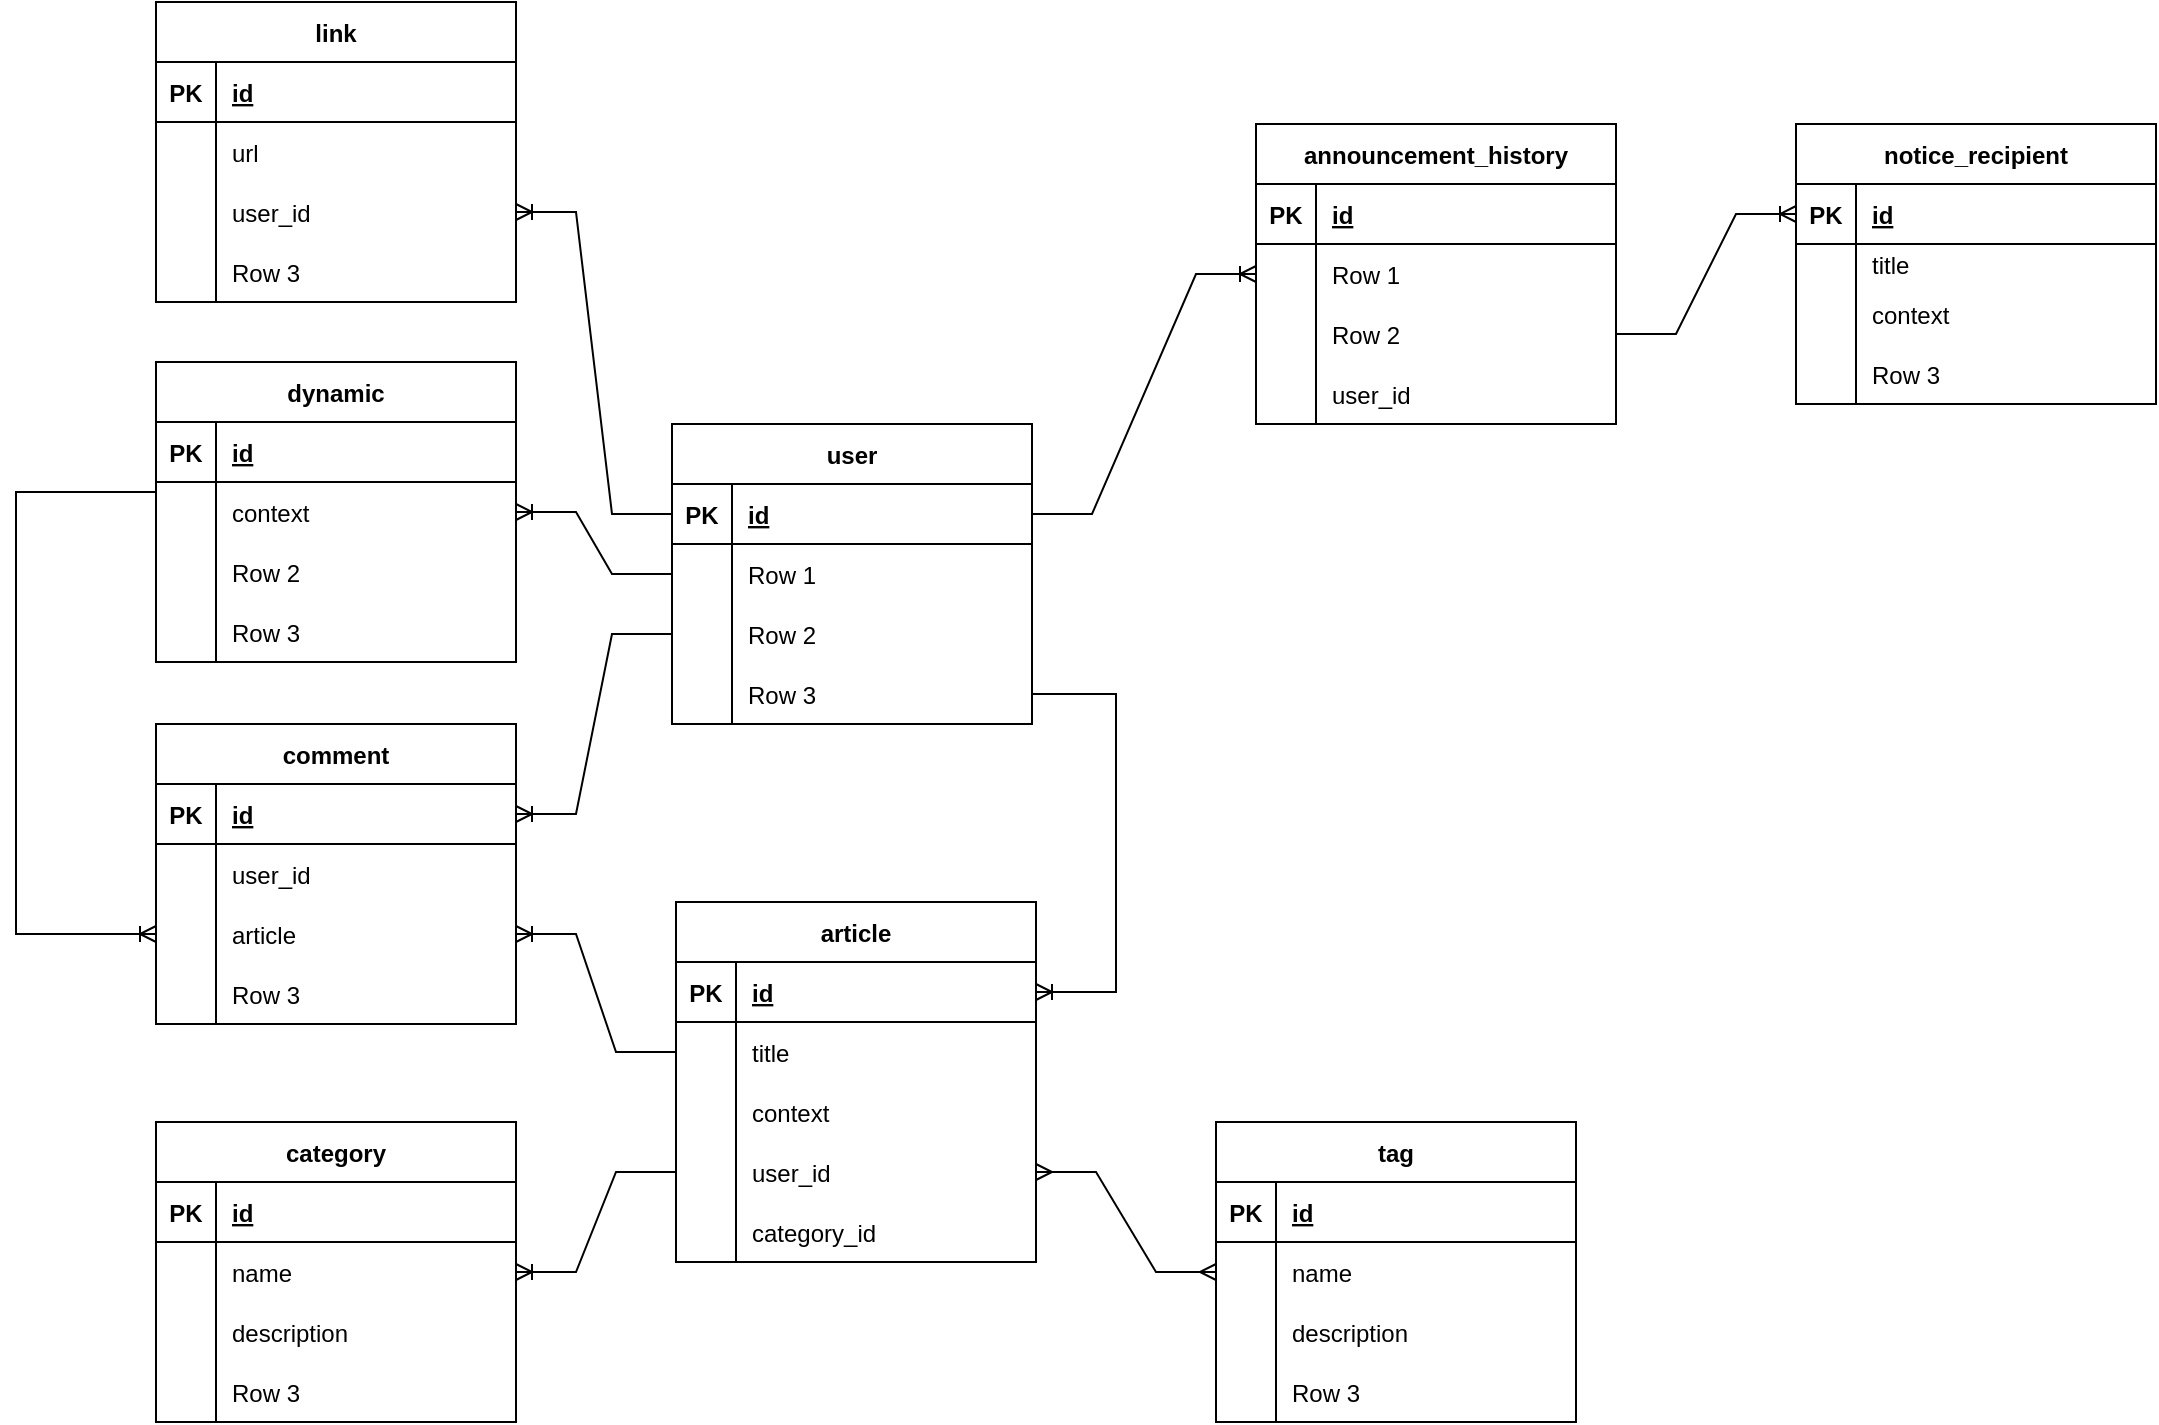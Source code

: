 <mxfile version="20.8.18" type="github">
  <diagram id="R2lEEEUBdFMjLlhIrx00" name="Page-1">
    <mxGraphModel dx="3007" dy="1789" grid="1" gridSize="10" guides="1" tooltips="1" connect="1" arrows="1" fold="1" page="0" pageScale="1" pageWidth="850" pageHeight="1100" math="0" shadow="0" extFonts="Permanent Marker^https://fonts.googleapis.com/css?family=Permanent+Marker">
      <root>
        <mxCell id="0" />
        <mxCell id="1" parent="0" />
        <mxCell id="LAF4SLZRQw8qwOeE4wsw-1" value="article" style="shape=table;startSize=30;container=1;collapsible=1;childLayout=tableLayout;fixedRows=1;rowLines=0;fontStyle=1;align=center;resizeLast=1;" vertex="1" parent="1">
          <mxGeometry x="190" y="250" width="180" height="180" as="geometry" />
        </mxCell>
        <mxCell id="LAF4SLZRQw8qwOeE4wsw-2" value="" style="shape=tableRow;horizontal=0;startSize=0;swimlaneHead=0;swimlaneBody=0;fillColor=none;collapsible=0;dropTarget=0;points=[[0,0.5],[1,0.5]];portConstraint=eastwest;top=0;left=0;right=0;bottom=1;" vertex="1" parent="LAF4SLZRQw8qwOeE4wsw-1">
          <mxGeometry y="30" width="180" height="30" as="geometry" />
        </mxCell>
        <mxCell id="LAF4SLZRQw8qwOeE4wsw-3" value="PK" style="shape=partialRectangle;connectable=0;fillColor=none;top=0;left=0;bottom=0;right=0;fontStyle=1;overflow=hidden;" vertex="1" parent="LAF4SLZRQw8qwOeE4wsw-2">
          <mxGeometry width="30" height="30" as="geometry">
            <mxRectangle width="30" height="30" as="alternateBounds" />
          </mxGeometry>
        </mxCell>
        <mxCell id="LAF4SLZRQw8qwOeE4wsw-4" value="id" style="shape=partialRectangle;connectable=0;fillColor=none;top=0;left=0;bottom=0;right=0;align=left;spacingLeft=6;fontStyle=5;overflow=hidden;" vertex="1" parent="LAF4SLZRQw8qwOeE4wsw-2">
          <mxGeometry x="30" width="150" height="30" as="geometry">
            <mxRectangle width="150" height="30" as="alternateBounds" />
          </mxGeometry>
        </mxCell>
        <mxCell id="LAF4SLZRQw8qwOeE4wsw-5" value="" style="shape=tableRow;horizontal=0;startSize=0;swimlaneHead=0;swimlaneBody=0;fillColor=none;collapsible=0;dropTarget=0;points=[[0,0.5],[1,0.5]];portConstraint=eastwest;top=0;left=0;right=0;bottom=0;" vertex="1" parent="LAF4SLZRQw8qwOeE4wsw-1">
          <mxGeometry y="60" width="180" height="30" as="geometry" />
        </mxCell>
        <mxCell id="LAF4SLZRQw8qwOeE4wsw-6" value="" style="shape=partialRectangle;connectable=0;fillColor=none;top=0;left=0;bottom=0;right=0;editable=1;overflow=hidden;" vertex="1" parent="LAF4SLZRQw8qwOeE4wsw-5">
          <mxGeometry width="30" height="30" as="geometry">
            <mxRectangle width="30" height="30" as="alternateBounds" />
          </mxGeometry>
        </mxCell>
        <mxCell id="LAF4SLZRQw8qwOeE4wsw-7" value="title" style="shape=partialRectangle;connectable=0;fillColor=none;top=0;left=0;bottom=0;right=0;align=left;spacingLeft=6;overflow=hidden;" vertex="1" parent="LAF4SLZRQw8qwOeE4wsw-5">
          <mxGeometry x="30" width="150" height="30" as="geometry">
            <mxRectangle width="150" height="30" as="alternateBounds" />
          </mxGeometry>
        </mxCell>
        <mxCell id="LAF4SLZRQw8qwOeE4wsw-8" value="" style="shape=tableRow;horizontal=0;startSize=0;swimlaneHead=0;swimlaneBody=0;fillColor=none;collapsible=0;dropTarget=0;points=[[0,0.5],[1,0.5]];portConstraint=eastwest;top=0;left=0;right=0;bottom=0;" vertex="1" parent="LAF4SLZRQw8qwOeE4wsw-1">
          <mxGeometry y="90" width="180" height="30" as="geometry" />
        </mxCell>
        <mxCell id="LAF4SLZRQw8qwOeE4wsw-9" value="" style="shape=partialRectangle;connectable=0;fillColor=none;top=0;left=0;bottom=0;right=0;editable=1;overflow=hidden;" vertex="1" parent="LAF4SLZRQw8qwOeE4wsw-8">
          <mxGeometry width="30" height="30" as="geometry">
            <mxRectangle width="30" height="30" as="alternateBounds" />
          </mxGeometry>
        </mxCell>
        <mxCell id="LAF4SLZRQw8qwOeE4wsw-10" value="context" style="shape=partialRectangle;connectable=0;fillColor=none;top=0;left=0;bottom=0;right=0;align=left;spacingLeft=6;overflow=hidden;" vertex="1" parent="LAF4SLZRQw8qwOeE4wsw-8">
          <mxGeometry x="30" width="150" height="30" as="geometry">
            <mxRectangle width="150" height="30" as="alternateBounds" />
          </mxGeometry>
        </mxCell>
        <mxCell id="LAF4SLZRQw8qwOeE4wsw-56" value="" style="shape=tableRow;horizontal=0;startSize=0;swimlaneHead=0;swimlaneBody=0;fillColor=none;collapsible=0;dropTarget=0;points=[[0,0.5],[1,0.5]];portConstraint=eastwest;top=0;left=0;right=0;bottom=0;" vertex="1" parent="LAF4SLZRQw8qwOeE4wsw-1">
          <mxGeometry y="120" width="180" height="30" as="geometry" />
        </mxCell>
        <mxCell id="LAF4SLZRQw8qwOeE4wsw-57" value="" style="shape=partialRectangle;connectable=0;fillColor=none;top=0;left=0;bottom=0;right=0;editable=1;overflow=hidden;" vertex="1" parent="LAF4SLZRQw8qwOeE4wsw-56">
          <mxGeometry width="30" height="30" as="geometry">
            <mxRectangle width="30" height="30" as="alternateBounds" />
          </mxGeometry>
        </mxCell>
        <mxCell id="LAF4SLZRQw8qwOeE4wsw-58" value="user_id" style="shape=partialRectangle;connectable=0;fillColor=none;top=0;left=0;bottom=0;right=0;align=left;spacingLeft=6;overflow=hidden;" vertex="1" parent="LAF4SLZRQw8qwOeE4wsw-56">
          <mxGeometry x="30" width="150" height="30" as="geometry">
            <mxRectangle width="150" height="30" as="alternateBounds" />
          </mxGeometry>
        </mxCell>
        <mxCell id="LAF4SLZRQw8qwOeE4wsw-11" value="" style="shape=tableRow;horizontal=0;startSize=0;swimlaneHead=0;swimlaneBody=0;fillColor=none;collapsible=0;dropTarget=0;points=[[0,0.5],[1,0.5]];portConstraint=eastwest;top=0;left=0;right=0;bottom=0;" vertex="1" parent="LAF4SLZRQw8qwOeE4wsw-1">
          <mxGeometry y="150" width="180" height="30" as="geometry" />
        </mxCell>
        <mxCell id="LAF4SLZRQw8qwOeE4wsw-12" value="" style="shape=partialRectangle;connectable=0;fillColor=none;top=0;left=0;bottom=0;right=0;editable=1;overflow=hidden;" vertex="1" parent="LAF4SLZRQw8qwOeE4wsw-11">
          <mxGeometry width="30" height="30" as="geometry">
            <mxRectangle width="30" height="30" as="alternateBounds" />
          </mxGeometry>
        </mxCell>
        <mxCell id="LAF4SLZRQw8qwOeE4wsw-13" value="category_id" style="shape=partialRectangle;connectable=0;fillColor=none;top=0;left=0;bottom=0;right=0;align=left;spacingLeft=6;overflow=hidden;" vertex="1" parent="LAF4SLZRQw8qwOeE4wsw-11">
          <mxGeometry x="30" width="150" height="30" as="geometry">
            <mxRectangle width="150" height="30" as="alternateBounds" />
          </mxGeometry>
        </mxCell>
        <mxCell id="LAF4SLZRQw8qwOeE4wsw-14" value="tag" style="shape=table;startSize=30;container=1;collapsible=1;childLayout=tableLayout;fixedRows=1;rowLines=0;fontStyle=1;align=center;resizeLast=1;" vertex="1" parent="1">
          <mxGeometry x="460" y="360" width="180" height="150" as="geometry" />
        </mxCell>
        <mxCell id="LAF4SLZRQw8qwOeE4wsw-15" value="" style="shape=tableRow;horizontal=0;startSize=0;swimlaneHead=0;swimlaneBody=0;fillColor=none;collapsible=0;dropTarget=0;points=[[0,0.5],[1,0.5]];portConstraint=eastwest;top=0;left=0;right=0;bottom=1;" vertex="1" parent="LAF4SLZRQw8qwOeE4wsw-14">
          <mxGeometry y="30" width="180" height="30" as="geometry" />
        </mxCell>
        <mxCell id="LAF4SLZRQw8qwOeE4wsw-16" value="PK" style="shape=partialRectangle;connectable=0;fillColor=none;top=0;left=0;bottom=0;right=0;fontStyle=1;overflow=hidden;" vertex="1" parent="LAF4SLZRQw8qwOeE4wsw-15">
          <mxGeometry width="30" height="30" as="geometry">
            <mxRectangle width="30" height="30" as="alternateBounds" />
          </mxGeometry>
        </mxCell>
        <mxCell id="LAF4SLZRQw8qwOeE4wsw-17" value="id" style="shape=partialRectangle;connectable=0;fillColor=none;top=0;left=0;bottom=0;right=0;align=left;spacingLeft=6;fontStyle=5;overflow=hidden;" vertex="1" parent="LAF4SLZRQw8qwOeE4wsw-15">
          <mxGeometry x="30" width="150" height="30" as="geometry">
            <mxRectangle width="150" height="30" as="alternateBounds" />
          </mxGeometry>
        </mxCell>
        <mxCell id="LAF4SLZRQw8qwOeE4wsw-18" value="" style="shape=tableRow;horizontal=0;startSize=0;swimlaneHead=0;swimlaneBody=0;fillColor=none;collapsible=0;dropTarget=0;points=[[0,0.5],[1,0.5]];portConstraint=eastwest;top=0;left=0;right=0;bottom=0;" vertex="1" parent="LAF4SLZRQw8qwOeE4wsw-14">
          <mxGeometry y="60" width="180" height="30" as="geometry" />
        </mxCell>
        <mxCell id="LAF4SLZRQw8qwOeE4wsw-19" value="" style="shape=partialRectangle;connectable=0;fillColor=none;top=0;left=0;bottom=0;right=0;editable=1;overflow=hidden;" vertex="1" parent="LAF4SLZRQw8qwOeE4wsw-18">
          <mxGeometry width="30" height="30" as="geometry">
            <mxRectangle width="30" height="30" as="alternateBounds" />
          </mxGeometry>
        </mxCell>
        <mxCell id="LAF4SLZRQw8qwOeE4wsw-20" value="name" style="shape=partialRectangle;connectable=0;fillColor=none;top=0;left=0;bottom=0;right=0;align=left;spacingLeft=6;overflow=hidden;" vertex="1" parent="LAF4SLZRQw8qwOeE4wsw-18">
          <mxGeometry x="30" width="150" height="30" as="geometry">
            <mxRectangle width="150" height="30" as="alternateBounds" />
          </mxGeometry>
        </mxCell>
        <mxCell id="LAF4SLZRQw8qwOeE4wsw-21" value="" style="shape=tableRow;horizontal=0;startSize=0;swimlaneHead=0;swimlaneBody=0;fillColor=none;collapsible=0;dropTarget=0;points=[[0,0.5],[1,0.5]];portConstraint=eastwest;top=0;left=0;right=0;bottom=0;" vertex="1" parent="LAF4SLZRQw8qwOeE4wsw-14">
          <mxGeometry y="90" width="180" height="30" as="geometry" />
        </mxCell>
        <mxCell id="LAF4SLZRQw8qwOeE4wsw-22" value="" style="shape=partialRectangle;connectable=0;fillColor=none;top=0;left=0;bottom=0;right=0;editable=1;overflow=hidden;" vertex="1" parent="LAF4SLZRQw8qwOeE4wsw-21">
          <mxGeometry width="30" height="30" as="geometry">
            <mxRectangle width="30" height="30" as="alternateBounds" />
          </mxGeometry>
        </mxCell>
        <mxCell id="LAF4SLZRQw8qwOeE4wsw-23" value="description" style="shape=partialRectangle;connectable=0;fillColor=none;top=0;left=0;bottom=0;right=0;align=left;spacingLeft=6;overflow=hidden;" vertex="1" parent="LAF4SLZRQw8qwOeE4wsw-21">
          <mxGeometry x="30" width="150" height="30" as="geometry">
            <mxRectangle width="150" height="30" as="alternateBounds" />
          </mxGeometry>
        </mxCell>
        <mxCell id="LAF4SLZRQw8qwOeE4wsw-24" value="" style="shape=tableRow;horizontal=0;startSize=0;swimlaneHead=0;swimlaneBody=0;fillColor=none;collapsible=0;dropTarget=0;points=[[0,0.5],[1,0.5]];portConstraint=eastwest;top=0;left=0;right=0;bottom=0;" vertex="1" parent="LAF4SLZRQw8qwOeE4wsw-14">
          <mxGeometry y="120" width="180" height="30" as="geometry" />
        </mxCell>
        <mxCell id="LAF4SLZRQw8qwOeE4wsw-25" value="" style="shape=partialRectangle;connectable=0;fillColor=none;top=0;left=0;bottom=0;right=0;editable=1;overflow=hidden;" vertex="1" parent="LAF4SLZRQw8qwOeE4wsw-24">
          <mxGeometry width="30" height="30" as="geometry">
            <mxRectangle width="30" height="30" as="alternateBounds" />
          </mxGeometry>
        </mxCell>
        <mxCell id="LAF4SLZRQw8qwOeE4wsw-26" value="Row 3" style="shape=partialRectangle;connectable=0;fillColor=none;top=0;left=0;bottom=0;right=0;align=left;spacingLeft=6;overflow=hidden;" vertex="1" parent="LAF4SLZRQw8qwOeE4wsw-24">
          <mxGeometry x="30" width="150" height="30" as="geometry">
            <mxRectangle width="150" height="30" as="alternateBounds" />
          </mxGeometry>
        </mxCell>
        <mxCell id="LAF4SLZRQw8qwOeE4wsw-27" value="category" style="shape=table;startSize=30;container=1;collapsible=1;childLayout=tableLayout;fixedRows=1;rowLines=0;fontStyle=1;align=center;resizeLast=1;" vertex="1" parent="1">
          <mxGeometry x="-70" y="360" width="180" height="150" as="geometry" />
        </mxCell>
        <mxCell id="LAF4SLZRQw8qwOeE4wsw-28" value="" style="shape=tableRow;horizontal=0;startSize=0;swimlaneHead=0;swimlaneBody=0;fillColor=none;collapsible=0;dropTarget=0;points=[[0,0.5],[1,0.5]];portConstraint=eastwest;top=0;left=0;right=0;bottom=1;" vertex="1" parent="LAF4SLZRQw8qwOeE4wsw-27">
          <mxGeometry y="30" width="180" height="30" as="geometry" />
        </mxCell>
        <mxCell id="LAF4SLZRQw8qwOeE4wsw-29" value="PK" style="shape=partialRectangle;connectable=0;fillColor=none;top=0;left=0;bottom=0;right=0;fontStyle=1;overflow=hidden;" vertex="1" parent="LAF4SLZRQw8qwOeE4wsw-28">
          <mxGeometry width="30" height="30" as="geometry">
            <mxRectangle width="30" height="30" as="alternateBounds" />
          </mxGeometry>
        </mxCell>
        <mxCell id="LAF4SLZRQw8qwOeE4wsw-30" value="id" style="shape=partialRectangle;connectable=0;fillColor=none;top=0;left=0;bottom=0;right=0;align=left;spacingLeft=6;fontStyle=5;overflow=hidden;" vertex="1" parent="LAF4SLZRQw8qwOeE4wsw-28">
          <mxGeometry x="30" width="150" height="30" as="geometry">
            <mxRectangle width="150" height="30" as="alternateBounds" />
          </mxGeometry>
        </mxCell>
        <mxCell id="LAF4SLZRQw8qwOeE4wsw-31" value="" style="shape=tableRow;horizontal=0;startSize=0;swimlaneHead=0;swimlaneBody=0;fillColor=none;collapsible=0;dropTarget=0;points=[[0,0.5],[1,0.5]];portConstraint=eastwest;top=0;left=0;right=0;bottom=0;" vertex="1" parent="LAF4SLZRQw8qwOeE4wsw-27">
          <mxGeometry y="60" width="180" height="30" as="geometry" />
        </mxCell>
        <mxCell id="LAF4SLZRQw8qwOeE4wsw-32" value="" style="shape=partialRectangle;connectable=0;fillColor=none;top=0;left=0;bottom=0;right=0;editable=1;overflow=hidden;" vertex="1" parent="LAF4SLZRQw8qwOeE4wsw-31">
          <mxGeometry width="30" height="30" as="geometry">
            <mxRectangle width="30" height="30" as="alternateBounds" />
          </mxGeometry>
        </mxCell>
        <mxCell id="LAF4SLZRQw8qwOeE4wsw-33" value="name" style="shape=partialRectangle;connectable=0;fillColor=none;top=0;left=0;bottom=0;right=0;align=left;spacingLeft=6;overflow=hidden;" vertex="1" parent="LAF4SLZRQw8qwOeE4wsw-31">
          <mxGeometry x="30" width="150" height="30" as="geometry">
            <mxRectangle width="150" height="30" as="alternateBounds" />
          </mxGeometry>
        </mxCell>
        <mxCell id="LAF4SLZRQw8qwOeE4wsw-34" value="" style="shape=tableRow;horizontal=0;startSize=0;swimlaneHead=0;swimlaneBody=0;fillColor=none;collapsible=0;dropTarget=0;points=[[0,0.5],[1,0.5]];portConstraint=eastwest;top=0;left=0;right=0;bottom=0;" vertex="1" parent="LAF4SLZRQw8qwOeE4wsw-27">
          <mxGeometry y="90" width="180" height="30" as="geometry" />
        </mxCell>
        <mxCell id="LAF4SLZRQw8qwOeE4wsw-35" value="" style="shape=partialRectangle;connectable=0;fillColor=none;top=0;left=0;bottom=0;right=0;editable=1;overflow=hidden;" vertex="1" parent="LAF4SLZRQw8qwOeE4wsw-34">
          <mxGeometry width="30" height="30" as="geometry">
            <mxRectangle width="30" height="30" as="alternateBounds" />
          </mxGeometry>
        </mxCell>
        <mxCell id="LAF4SLZRQw8qwOeE4wsw-36" value="description" style="shape=partialRectangle;connectable=0;fillColor=none;top=0;left=0;bottom=0;right=0;align=left;spacingLeft=6;overflow=hidden;" vertex="1" parent="LAF4SLZRQw8qwOeE4wsw-34">
          <mxGeometry x="30" width="150" height="30" as="geometry">
            <mxRectangle width="150" height="30" as="alternateBounds" />
          </mxGeometry>
        </mxCell>
        <mxCell id="LAF4SLZRQw8qwOeE4wsw-37" value="" style="shape=tableRow;horizontal=0;startSize=0;swimlaneHead=0;swimlaneBody=0;fillColor=none;collapsible=0;dropTarget=0;points=[[0,0.5],[1,0.5]];portConstraint=eastwest;top=0;left=0;right=0;bottom=0;" vertex="1" parent="LAF4SLZRQw8qwOeE4wsw-27">
          <mxGeometry y="120" width="180" height="30" as="geometry" />
        </mxCell>
        <mxCell id="LAF4SLZRQw8qwOeE4wsw-38" value="" style="shape=partialRectangle;connectable=0;fillColor=none;top=0;left=0;bottom=0;right=0;editable=1;overflow=hidden;" vertex="1" parent="LAF4SLZRQw8qwOeE4wsw-37">
          <mxGeometry width="30" height="30" as="geometry">
            <mxRectangle width="30" height="30" as="alternateBounds" />
          </mxGeometry>
        </mxCell>
        <mxCell id="LAF4SLZRQw8qwOeE4wsw-39" value="Row 3" style="shape=partialRectangle;connectable=0;fillColor=none;top=0;left=0;bottom=0;right=0;align=left;spacingLeft=6;overflow=hidden;" vertex="1" parent="LAF4SLZRQw8qwOeE4wsw-37">
          <mxGeometry x="30" width="150" height="30" as="geometry">
            <mxRectangle width="150" height="30" as="alternateBounds" />
          </mxGeometry>
        </mxCell>
        <mxCell id="LAF4SLZRQw8qwOeE4wsw-41" value="" style="edgeStyle=entityRelationEdgeStyle;fontSize=12;html=1;endArrow=ERoneToMany;rounded=0;entryX=1;entryY=0.5;entryDx=0;entryDy=0;exitX=0;exitY=0.5;exitDx=0;exitDy=0;" edge="1" parent="1" source="LAF4SLZRQw8qwOeE4wsw-56" target="LAF4SLZRQw8qwOeE4wsw-31">
          <mxGeometry width="100" height="100" relative="1" as="geometry">
            <mxPoint x="140" y="620" as="sourcePoint" />
            <mxPoint x="240" y="520" as="targetPoint" />
          </mxGeometry>
        </mxCell>
        <mxCell id="LAF4SLZRQw8qwOeE4wsw-42" value="" style="edgeStyle=entityRelationEdgeStyle;fontSize=12;html=1;endArrow=ERmany;startArrow=ERmany;rounded=0;entryX=0;entryY=0.5;entryDx=0;entryDy=0;exitX=1;exitY=0.5;exitDx=0;exitDy=0;" edge="1" parent="1" source="LAF4SLZRQw8qwOeE4wsw-56" target="LAF4SLZRQw8qwOeE4wsw-18">
          <mxGeometry width="100" height="100" relative="1" as="geometry">
            <mxPoint x="320" y="580" as="sourcePoint" />
            <mxPoint x="420" y="480" as="targetPoint" />
          </mxGeometry>
        </mxCell>
        <mxCell id="LAF4SLZRQw8qwOeE4wsw-43" value="user" style="shape=table;startSize=30;container=1;collapsible=1;childLayout=tableLayout;fixedRows=1;rowLines=0;fontStyle=1;align=center;resizeLast=1;" vertex="1" parent="1">
          <mxGeometry x="188" y="11" width="180" height="150" as="geometry" />
        </mxCell>
        <mxCell id="LAF4SLZRQw8qwOeE4wsw-44" value="" style="shape=tableRow;horizontal=0;startSize=0;swimlaneHead=0;swimlaneBody=0;fillColor=none;collapsible=0;dropTarget=0;points=[[0,0.5],[1,0.5]];portConstraint=eastwest;top=0;left=0;right=0;bottom=1;" vertex="1" parent="LAF4SLZRQw8qwOeE4wsw-43">
          <mxGeometry y="30" width="180" height="30" as="geometry" />
        </mxCell>
        <mxCell id="LAF4SLZRQw8qwOeE4wsw-45" value="PK" style="shape=partialRectangle;connectable=0;fillColor=none;top=0;left=0;bottom=0;right=0;fontStyle=1;overflow=hidden;" vertex="1" parent="LAF4SLZRQw8qwOeE4wsw-44">
          <mxGeometry width="30" height="30" as="geometry">
            <mxRectangle width="30" height="30" as="alternateBounds" />
          </mxGeometry>
        </mxCell>
        <mxCell id="LAF4SLZRQw8qwOeE4wsw-46" value="id" style="shape=partialRectangle;connectable=0;fillColor=none;top=0;left=0;bottom=0;right=0;align=left;spacingLeft=6;fontStyle=5;overflow=hidden;" vertex="1" parent="LAF4SLZRQw8qwOeE4wsw-44">
          <mxGeometry x="30" width="150" height="30" as="geometry">
            <mxRectangle width="150" height="30" as="alternateBounds" />
          </mxGeometry>
        </mxCell>
        <mxCell id="LAF4SLZRQw8qwOeE4wsw-47" value="" style="shape=tableRow;horizontal=0;startSize=0;swimlaneHead=0;swimlaneBody=0;fillColor=none;collapsible=0;dropTarget=0;points=[[0,0.5],[1,0.5]];portConstraint=eastwest;top=0;left=0;right=0;bottom=0;" vertex="1" parent="LAF4SLZRQw8qwOeE4wsw-43">
          <mxGeometry y="60" width="180" height="30" as="geometry" />
        </mxCell>
        <mxCell id="LAF4SLZRQw8qwOeE4wsw-48" value="" style="shape=partialRectangle;connectable=0;fillColor=none;top=0;left=0;bottom=0;right=0;editable=1;overflow=hidden;" vertex="1" parent="LAF4SLZRQw8qwOeE4wsw-47">
          <mxGeometry width="30" height="30" as="geometry">
            <mxRectangle width="30" height="30" as="alternateBounds" />
          </mxGeometry>
        </mxCell>
        <mxCell id="LAF4SLZRQw8qwOeE4wsw-49" value="Row 1" style="shape=partialRectangle;connectable=0;fillColor=none;top=0;left=0;bottom=0;right=0;align=left;spacingLeft=6;overflow=hidden;" vertex="1" parent="LAF4SLZRQw8qwOeE4wsw-47">
          <mxGeometry x="30" width="150" height="30" as="geometry">
            <mxRectangle width="150" height="30" as="alternateBounds" />
          </mxGeometry>
        </mxCell>
        <mxCell id="LAF4SLZRQw8qwOeE4wsw-50" value="" style="shape=tableRow;horizontal=0;startSize=0;swimlaneHead=0;swimlaneBody=0;fillColor=none;collapsible=0;dropTarget=0;points=[[0,0.5],[1,0.5]];portConstraint=eastwest;top=0;left=0;right=0;bottom=0;" vertex="1" parent="LAF4SLZRQw8qwOeE4wsw-43">
          <mxGeometry y="90" width="180" height="30" as="geometry" />
        </mxCell>
        <mxCell id="LAF4SLZRQw8qwOeE4wsw-51" value="" style="shape=partialRectangle;connectable=0;fillColor=none;top=0;left=0;bottom=0;right=0;editable=1;overflow=hidden;" vertex="1" parent="LAF4SLZRQw8qwOeE4wsw-50">
          <mxGeometry width="30" height="30" as="geometry">
            <mxRectangle width="30" height="30" as="alternateBounds" />
          </mxGeometry>
        </mxCell>
        <mxCell id="LAF4SLZRQw8qwOeE4wsw-52" value="Row 2" style="shape=partialRectangle;connectable=0;fillColor=none;top=0;left=0;bottom=0;right=0;align=left;spacingLeft=6;overflow=hidden;" vertex="1" parent="LAF4SLZRQw8qwOeE4wsw-50">
          <mxGeometry x="30" width="150" height="30" as="geometry">
            <mxRectangle width="150" height="30" as="alternateBounds" />
          </mxGeometry>
        </mxCell>
        <mxCell id="LAF4SLZRQw8qwOeE4wsw-53" value="" style="shape=tableRow;horizontal=0;startSize=0;swimlaneHead=0;swimlaneBody=0;fillColor=none;collapsible=0;dropTarget=0;points=[[0,0.5],[1,0.5]];portConstraint=eastwest;top=0;left=0;right=0;bottom=0;" vertex="1" parent="LAF4SLZRQw8qwOeE4wsw-43">
          <mxGeometry y="120" width="180" height="30" as="geometry" />
        </mxCell>
        <mxCell id="LAF4SLZRQw8qwOeE4wsw-54" value="" style="shape=partialRectangle;connectable=0;fillColor=none;top=0;left=0;bottom=0;right=0;editable=1;overflow=hidden;" vertex="1" parent="LAF4SLZRQw8qwOeE4wsw-53">
          <mxGeometry width="30" height="30" as="geometry">
            <mxRectangle width="30" height="30" as="alternateBounds" />
          </mxGeometry>
        </mxCell>
        <mxCell id="LAF4SLZRQw8qwOeE4wsw-55" value="Row 3" style="shape=partialRectangle;connectable=0;fillColor=none;top=0;left=0;bottom=0;right=0;align=left;spacingLeft=6;overflow=hidden;" vertex="1" parent="LAF4SLZRQw8qwOeE4wsw-53">
          <mxGeometry x="30" width="150" height="30" as="geometry">
            <mxRectangle width="150" height="30" as="alternateBounds" />
          </mxGeometry>
        </mxCell>
        <mxCell id="LAF4SLZRQw8qwOeE4wsw-59" value="" style="edgeStyle=orthogonalEdgeStyle;fontSize=12;html=1;endArrow=ERoneToMany;rounded=0;exitX=1;exitY=0.5;exitDx=0;exitDy=0;entryX=1;entryY=0.5;entryDx=0;entryDy=0;" edge="1" parent="1" source="LAF4SLZRQw8qwOeE4wsw-53" target="LAF4SLZRQw8qwOeE4wsw-2">
          <mxGeometry width="100" height="100" relative="1" as="geometry">
            <mxPoint x="380" y="230" as="sourcePoint" />
            <mxPoint x="430" y="200" as="targetPoint" />
            <Array as="points">
              <mxPoint x="410" y="146" />
              <mxPoint x="410" y="295" />
            </Array>
          </mxGeometry>
        </mxCell>
        <mxCell id="LAF4SLZRQw8qwOeE4wsw-60" value="link" style="shape=table;startSize=30;container=1;collapsible=1;childLayout=tableLayout;fixedRows=1;rowLines=0;fontStyle=1;align=center;resizeLast=1;" vertex="1" parent="1">
          <mxGeometry x="-70" y="-200" width="180" height="150" as="geometry" />
        </mxCell>
        <mxCell id="LAF4SLZRQw8qwOeE4wsw-61" value="" style="shape=tableRow;horizontal=0;startSize=0;swimlaneHead=0;swimlaneBody=0;fillColor=none;collapsible=0;dropTarget=0;points=[[0,0.5],[1,0.5]];portConstraint=eastwest;top=0;left=0;right=0;bottom=1;" vertex="1" parent="LAF4SLZRQw8qwOeE4wsw-60">
          <mxGeometry y="30" width="180" height="30" as="geometry" />
        </mxCell>
        <mxCell id="LAF4SLZRQw8qwOeE4wsw-62" value="PK" style="shape=partialRectangle;connectable=0;fillColor=none;top=0;left=0;bottom=0;right=0;fontStyle=1;overflow=hidden;" vertex="1" parent="LAF4SLZRQw8qwOeE4wsw-61">
          <mxGeometry width="30" height="30" as="geometry">
            <mxRectangle width="30" height="30" as="alternateBounds" />
          </mxGeometry>
        </mxCell>
        <mxCell id="LAF4SLZRQw8qwOeE4wsw-63" value="id" style="shape=partialRectangle;connectable=0;fillColor=none;top=0;left=0;bottom=0;right=0;align=left;spacingLeft=6;fontStyle=5;overflow=hidden;" vertex="1" parent="LAF4SLZRQw8qwOeE4wsw-61">
          <mxGeometry x="30" width="150" height="30" as="geometry">
            <mxRectangle width="150" height="30" as="alternateBounds" />
          </mxGeometry>
        </mxCell>
        <mxCell id="LAF4SLZRQw8qwOeE4wsw-64" value="" style="shape=tableRow;horizontal=0;startSize=0;swimlaneHead=0;swimlaneBody=0;fillColor=none;collapsible=0;dropTarget=0;points=[[0,0.5],[1,0.5]];portConstraint=eastwest;top=0;left=0;right=0;bottom=0;" vertex="1" parent="LAF4SLZRQw8qwOeE4wsw-60">
          <mxGeometry y="60" width="180" height="30" as="geometry" />
        </mxCell>
        <mxCell id="LAF4SLZRQw8qwOeE4wsw-65" value="" style="shape=partialRectangle;connectable=0;fillColor=none;top=0;left=0;bottom=0;right=0;editable=1;overflow=hidden;" vertex="1" parent="LAF4SLZRQw8qwOeE4wsw-64">
          <mxGeometry width="30" height="30" as="geometry">
            <mxRectangle width="30" height="30" as="alternateBounds" />
          </mxGeometry>
        </mxCell>
        <mxCell id="LAF4SLZRQw8qwOeE4wsw-66" value="url" style="shape=partialRectangle;connectable=0;fillColor=none;top=0;left=0;bottom=0;right=0;align=left;spacingLeft=6;overflow=hidden;" vertex="1" parent="LAF4SLZRQw8qwOeE4wsw-64">
          <mxGeometry x="30" width="150" height="30" as="geometry">
            <mxRectangle width="150" height="30" as="alternateBounds" />
          </mxGeometry>
        </mxCell>
        <mxCell id="LAF4SLZRQw8qwOeE4wsw-67" value="" style="shape=tableRow;horizontal=0;startSize=0;swimlaneHead=0;swimlaneBody=0;fillColor=none;collapsible=0;dropTarget=0;points=[[0,0.5],[1,0.5]];portConstraint=eastwest;top=0;left=0;right=0;bottom=0;" vertex="1" parent="LAF4SLZRQw8qwOeE4wsw-60">
          <mxGeometry y="90" width="180" height="30" as="geometry" />
        </mxCell>
        <mxCell id="LAF4SLZRQw8qwOeE4wsw-68" value="" style="shape=partialRectangle;connectable=0;fillColor=none;top=0;left=0;bottom=0;right=0;editable=1;overflow=hidden;" vertex="1" parent="LAF4SLZRQw8qwOeE4wsw-67">
          <mxGeometry width="30" height="30" as="geometry">
            <mxRectangle width="30" height="30" as="alternateBounds" />
          </mxGeometry>
        </mxCell>
        <mxCell id="LAF4SLZRQw8qwOeE4wsw-69" value="user_id" style="shape=partialRectangle;connectable=0;fillColor=none;top=0;left=0;bottom=0;right=0;align=left;spacingLeft=6;overflow=hidden;" vertex="1" parent="LAF4SLZRQw8qwOeE4wsw-67">
          <mxGeometry x="30" width="150" height="30" as="geometry">
            <mxRectangle width="150" height="30" as="alternateBounds" />
          </mxGeometry>
        </mxCell>
        <mxCell id="LAF4SLZRQw8qwOeE4wsw-70" value="" style="shape=tableRow;horizontal=0;startSize=0;swimlaneHead=0;swimlaneBody=0;fillColor=none;collapsible=0;dropTarget=0;points=[[0,0.5],[1,0.5]];portConstraint=eastwest;top=0;left=0;right=0;bottom=0;" vertex="1" parent="LAF4SLZRQw8qwOeE4wsw-60">
          <mxGeometry y="120" width="180" height="30" as="geometry" />
        </mxCell>
        <mxCell id="LAF4SLZRQw8qwOeE4wsw-71" value="" style="shape=partialRectangle;connectable=0;fillColor=none;top=0;left=0;bottom=0;right=0;editable=1;overflow=hidden;" vertex="1" parent="LAF4SLZRQw8qwOeE4wsw-70">
          <mxGeometry width="30" height="30" as="geometry">
            <mxRectangle width="30" height="30" as="alternateBounds" />
          </mxGeometry>
        </mxCell>
        <mxCell id="LAF4SLZRQw8qwOeE4wsw-72" value="Row 3" style="shape=partialRectangle;connectable=0;fillColor=none;top=0;left=0;bottom=0;right=0;align=left;spacingLeft=6;overflow=hidden;" vertex="1" parent="LAF4SLZRQw8qwOeE4wsw-70">
          <mxGeometry x="30" width="150" height="30" as="geometry">
            <mxRectangle width="150" height="30" as="alternateBounds" />
          </mxGeometry>
        </mxCell>
        <mxCell id="LAF4SLZRQw8qwOeE4wsw-73" value="" style="edgeStyle=entityRelationEdgeStyle;fontSize=12;html=1;endArrow=ERoneToMany;rounded=0;entryX=1;entryY=0.5;entryDx=0;entryDy=0;exitX=0;exitY=0.5;exitDx=0;exitDy=0;" edge="1" parent="1" source="LAF4SLZRQw8qwOeE4wsw-44" target="LAF4SLZRQw8qwOeE4wsw-67">
          <mxGeometry width="100" height="100" relative="1" as="geometry">
            <mxPoint x="-30" y="180" as="sourcePoint" />
            <mxPoint x="70" y="80" as="targetPoint" />
          </mxGeometry>
        </mxCell>
        <mxCell id="LAF4SLZRQw8qwOeE4wsw-74" value="comment" style="shape=table;startSize=30;container=1;collapsible=1;childLayout=tableLayout;fixedRows=1;rowLines=0;fontStyle=1;align=center;resizeLast=1;" vertex="1" parent="1">
          <mxGeometry x="-70" y="161" width="180" height="150" as="geometry" />
        </mxCell>
        <mxCell id="LAF4SLZRQw8qwOeE4wsw-75" value="" style="shape=tableRow;horizontal=0;startSize=0;swimlaneHead=0;swimlaneBody=0;fillColor=none;collapsible=0;dropTarget=0;points=[[0,0.5],[1,0.5]];portConstraint=eastwest;top=0;left=0;right=0;bottom=1;" vertex="1" parent="LAF4SLZRQw8qwOeE4wsw-74">
          <mxGeometry y="30" width="180" height="30" as="geometry" />
        </mxCell>
        <mxCell id="LAF4SLZRQw8qwOeE4wsw-76" value="PK" style="shape=partialRectangle;connectable=0;fillColor=none;top=0;left=0;bottom=0;right=0;fontStyle=1;overflow=hidden;" vertex="1" parent="LAF4SLZRQw8qwOeE4wsw-75">
          <mxGeometry width="30" height="30" as="geometry">
            <mxRectangle width="30" height="30" as="alternateBounds" />
          </mxGeometry>
        </mxCell>
        <mxCell id="LAF4SLZRQw8qwOeE4wsw-77" value="id" style="shape=partialRectangle;connectable=0;fillColor=none;top=0;left=0;bottom=0;right=0;align=left;spacingLeft=6;fontStyle=5;overflow=hidden;" vertex="1" parent="LAF4SLZRQw8qwOeE4wsw-75">
          <mxGeometry x="30" width="150" height="30" as="geometry">
            <mxRectangle width="150" height="30" as="alternateBounds" />
          </mxGeometry>
        </mxCell>
        <mxCell id="LAF4SLZRQw8qwOeE4wsw-78" value="" style="shape=tableRow;horizontal=0;startSize=0;swimlaneHead=0;swimlaneBody=0;fillColor=none;collapsible=0;dropTarget=0;points=[[0,0.5],[1,0.5]];portConstraint=eastwest;top=0;left=0;right=0;bottom=0;" vertex="1" parent="LAF4SLZRQw8qwOeE4wsw-74">
          <mxGeometry y="60" width="180" height="30" as="geometry" />
        </mxCell>
        <mxCell id="LAF4SLZRQw8qwOeE4wsw-79" value="" style="shape=partialRectangle;connectable=0;fillColor=none;top=0;left=0;bottom=0;right=0;editable=1;overflow=hidden;" vertex="1" parent="LAF4SLZRQw8qwOeE4wsw-78">
          <mxGeometry width="30" height="30" as="geometry">
            <mxRectangle width="30" height="30" as="alternateBounds" />
          </mxGeometry>
        </mxCell>
        <mxCell id="LAF4SLZRQw8qwOeE4wsw-80" value="user_id" style="shape=partialRectangle;connectable=0;fillColor=none;top=0;left=0;bottom=0;right=0;align=left;spacingLeft=6;overflow=hidden;" vertex="1" parent="LAF4SLZRQw8qwOeE4wsw-78">
          <mxGeometry x="30" width="150" height="30" as="geometry">
            <mxRectangle width="150" height="30" as="alternateBounds" />
          </mxGeometry>
        </mxCell>
        <mxCell id="LAF4SLZRQw8qwOeE4wsw-81" value="" style="shape=tableRow;horizontal=0;startSize=0;swimlaneHead=0;swimlaneBody=0;fillColor=none;collapsible=0;dropTarget=0;points=[[0,0.5],[1,0.5]];portConstraint=eastwest;top=0;left=0;right=0;bottom=0;" vertex="1" parent="LAF4SLZRQw8qwOeE4wsw-74">
          <mxGeometry y="90" width="180" height="30" as="geometry" />
        </mxCell>
        <mxCell id="LAF4SLZRQw8qwOeE4wsw-82" value="" style="shape=partialRectangle;connectable=0;fillColor=none;top=0;left=0;bottom=0;right=0;editable=1;overflow=hidden;" vertex="1" parent="LAF4SLZRQw8qwOeE4wsw-81">
          <mxGeometry width="30" height="30" as="geometry">
            <mxRectangle width="30" height="30" as="alternateBounds" />
          </mxGeometry>
        </mxCell>
        <mxCell id="LAF4SLZRQw8qwOeE4wsw-83" value="article" style="shape=partialRectangle;connectable=0;fillColor=none;top=0;left=0;bottom=0;right=0;align=left;spacingLeft=6;overflow=hidden;" vertex="1" parent="LAF4SLZRQw8qwOeE4wsw-81">
          <mxGeometry x="30" width="150" height="30" as="geometry">
            <mxRectangle width="150" height="30" as="alternateBounds" />
          </mxGeometry>
        </mxCell>
        <mxCell id="LAF4SLZRQw8qwOeE4wsw-84" value="" style="shape=tableRow;horizontal=0;startSize=0;swimlaneHead=0;swimlaneBody=0;fillColor=none;collapsible=0;dropTarget=0;points=[[0,0.5],[1,0.5]];portConstraint=eastwest;top=0;left=0;right=0;bottom=0;" vertex="1" parent="LAF4SLZRQw8qwOeE4wsw-74">
          <mxGeometry y="120" width="180" height="30" as="geometry" />
        </mxCell>
        <mxCell id="LAF4SLZRQw8qwOeE4wsw-85" value="" style="shape=partialRectangle;connectable=0;fillColor=none;top=0;left=0;bottom=0;right=0;editable=1;overflow=hidden;" vertex="1" parent="LAF4SLZRQw8qwOeE4wsw-84">
          <mxGeometry width="30" height="30" as="geometry">
            <mxRectangle width="30" height="30" as="alternateBounds" />
          </mxGeometry>
        </mxCell>
        <mxCell id="LAF4SLZRQw8qwOeE4wsw-86" value="Row 3" style="shape=partialRectangle;connectable=0;fillColor=none;top=0;left=0;bottom=0;right=0;align=left;spacingLeft=6;overflow=hidden;" vertex="1" parent="LAF4SLZRQw8qwOeE4wsw-84">
          <mxGeometry x="30" width="150" height="30" as="geometry">
            <mxRectangle width="150" height="30" as="alternateBounds" />
          </mxGeometry>
        </mxCell>
        <mxCell id="LAF4SLZRQw8qwOeE4wsw-88" value="" style="edgeStyle=entityRelationEdgeStyle;fontSize=12;html=1;endArrow=ERoneToMany;rounded=0;exitX=0;exitY=0.5;exitDx=0;exitDy=0;entryX=1;entryY=0.5;entryDx=0;entryDy=0;" edge="1" parent="1" source="LAF4SLZRQw8qwOeE4wsw-50" target="LAF4SLZRQw8qwOeE4wsw-75">
          <mxGeometry width="100" height="100" relative="1" as="geometry">
            <mxPoint x="80" y="280" as="sourcePoint" />
            <mxPoint x="180" y="180" as="targetPoint" />
          </mxGeometry>
        </mxCell>
        <mxCell id="LAF4SLZRQw8qwOeE4wsw-89" value="" style="edgeStyle=entityRelationEdgeStyle;fontSize=12;html=1;endArrow=ERoneToMany;rounded=0;entryX=1;entryY=0.5;entryDx=0;entryDy=0;exitX=0;exitY=0.5;exitDx=0;exitDy=0;" edge="1" parent="1" source="LAF4SLZRQw8qwOeE4wsw-5" target="LAF4SLZRQw8qwOeE4wsw-81">
          <mxGeometry width="100" height="100" relative="1" as="geometry">
            <mxPoint x="60" y="340" as="sourcePoint" />
            <mxPoint x="160" y="240" as="targetPoint" />
          </mxGeometry>
        </mxCell>
        <mxCell id="LAF4SLZRQw8qwOeE4wsw-90" value="announcement_history" style="shape=table;startSize=30;container=1;collapsible=1;childLayout=tableLayout;fixedRows=1;rowLines=0;fontStyle=1;align=center;resizeLast=1;" vertex="1" parent="1">
          <mxGeometry x="480" y="-139" width="180" height="150" as="geometry" />
        </mxCell>
        <mxCell id="LAF4SLZRQw8qwOeE4wsw-91" value="" style="shape=tableRow;horizontal=0;startSize=0;swimlaneHead=0;swimlaneBody=0;fillColor=none;collapsible=0;dropTarget=0;points=[[0,0.5],[1,0.5]];portConstraint=eastwest;top=0;left=0;right=0;bottom=1;" vertex="1" parent="LAF4SLZRQw8qwOeE4wsw-90">
          <mxGeometry y="30" width="180" height="30" as="geometry" />
        </mxCell>
        <mxCell id="LAF4SLZRQw8qwOeE4wsw-92" value="PK" style="shape=partialRectangle;connectable=0;fillColor=none;top=0;left=0;bottom=0;right=0;fontStyle=1;overflow=hidden;" vertex="1" parent="LAF4SLZRQw8qwOeE4wsw-91">
          <mxGeometry width="30" height="30" as="geometry">
            <mxRectangle width="30" height="30" as="alternateBounds" />
          </mxGeometry>
        </mxCell>
        <mxCell id="LAF4SLZRQw8qwOeE4wsw-93" value="id" style="shape=partialRectangle;connectable=0;fillColor=none;top=0;left=0;bottom=0;right=0;align=left;spacingLeft=6;fontStyle=5;overflow=hidden;" vertex="1" parent="LAF4SLZRQw8qwOeE4wsw-91">
          <mxGeometry x="30" width="150" height="30" as="geometry">
            <mxRectangle width="150" height="30" as="alternateBounds" />
          </mxGeometry>
        </mxCell>
        <mxCell id="LAF4SLZRQw8qwOeE4wsw-94" value="" style="shape=tableRow;horizontal=0;startSize=0;swimlaneHead=0;swimlaneBody=0;fillColor=none;collapsible=0;dropTarget=0;points=[[0,0.5],[1,0.5]];portConstraint=eastwest;top=0;left=0;right=0;bottom=0;" vertex="1" parent="LAF4SLZRQw8qwOeE4wsw-90">
          <mxGeometry y="60" width="180" height="30" as="geometry" />
        </mxCell>
        <mxCell id="LAF4SLZRQw8qwOeE4wsw-95" value="" style="shape=partialRectangle;connectable=0;fillColor=none;top=0;left=0;bottom=0;right=0;editable=1;overflow=hidden;" vertex="1" parent="LAF4SLZRQw8qwOeE4wsw-94">
          <mxGeometry width="30" height="30" as="geometry">
            <mxRectangle width="30" height="30" as="alternateBounds" />
          </mxGeometry>
        </mxCell>
        <mxCell id="LAF4SLZRQw8qwOeE4wsw-96" value="Row 1" style="shape=partialRectangle;connectable=0;fillColor=none;top=0;left=0;bottom=0;right=0;align=left;spacingLeft=6;overflow=hidden;" vertex="1" parent="LAF4SLZRQw8qwOeE4wsw-94">
          <mxGeometry x="30" width="150" height="30" as="geometry">
            <mxRectangle width="150" height="30" as="alternateBounds" />
          </mxGeometry>
        </mxCell>
        <mxCell id="LAF4SLZRQw8qwOeE4wsw-97" value="" style="shape=tableRow;horizontal=0;startSize=0;swimlaneHead=0;swimlaneBody=0;fillColor=none;collapsible=0;dropTarget=0;points=[[0,0.5],[1,0.5]];portConstraint=eastwest;top=0;left=0;right=0;bottom=0;" vertex="1" parent="LAF4SLZRQw8qwOeE4wsw-90">
          <mxGeometry y="90" width="180" height="30" as="geometry" />
        </mxCell>
        <mxCell id="LAF4SLZRQw8qwOeE4wsw-98" value="" style="shape=partialRectangle;connectable=0;fillColor=none;top=0;left=0;bottom=0;right=0;editable=1;overflow=hidden;" vertex="1" parent="LAF4SLZRQw8qwOeE4wsw-97">
          <mxGeometry width="30" height="30" as="geometry">
            <mxRectangle width="30" height="30" as="alternateBounds" />
          </mxGeometry>
        </mxCell>
        <mxCell id="LAF4SLZRQw8qwOeE4wsw-99" value="Row 2" style="shape=partialRectangle;connectable=0;fillColor=none;top=0;left=0;bottom=0;right=0;align=left;spacingLeft=6;overflow=hidden;" vertex="1" parent="LAF4SLZRQw8qwOeE4wsw-97">
          <mxGeometry x="30" width="150" height="30" as="geometry">
            <mxRectangle width="150" height="30" as="alternateBounds" />
          </mxGeometry>
        </mxCell>
        <mxCell id="LAF4SLZRQw8qwOeE4wsw-100" value="" style="shape=tableRow;horizontal=0;startSize=0;swimlaneHead=0;swimlaneBody=0;fillColor=none;collapsible=0;dropTarget=0;points=[[0,0.5],[1,0.5]];portConstraint=eastwest;top=0;left=0;right=0;bottom=0;" vertex="1" parent="LAF4SLZRQw8qwOeE4wsw-90">
          <mxGeometry y="120" width="180" height="30" as="geometry" />
        </mxCell>
        <mxCell id="LAF4SLZRQw8qwOeE4wsw-101" value="" style="shape=partialRectangle;connectable=0;fillColor=none;top=0;left=0;bottom=0;right=0;editable=1;overflow=hidden;" vertex="1" parent="LAF4SLZRQw8qwOeE4wsw-100">
          <mxGeometry width="30" height="30" as="geometry">
            <mxRectangle width="30" height="30" as="alternateBounds" />
          </mxGeometry>
        </mxCell>
        <mxCell id="LAF4SLZRQw8qwOeE4wsw-102" value="user_id" style="shape=partialRectangle;connectable=0;fillColor=none;top=0;left=0;bottom=0;right=0;align=left;spacingLeft=6;overflow=hidden;" vertex="1" parent="LAF4SLZRQw8qwOeE4wsw-100">
          <mxGeometry x="30" width="150" height="30" as="geometry">
            <mxRectangle width="150" height="30" as="alternateBounds" />
          </mxGeometry>
        </mxCell>
        <mxCell id="LAF4SLZRQw8qwOeE4wsw-103" value="" style="edgeStyle=entityRelationEdgeStyle;fontSize=12;html=1;endArrow=ERoneToMany;rounded=0;exitX=1;exitY=0.5;exitDx=0;exitDy=0;entryX=0;entryY=0.5;entryDx=0;entryDy=0;" edge="1" parent="1" source="LAF4SLZRQw8qwOeE4wsw-44" target="LAF4SLZRQw8qwOeE4wsw-94">
          <mxGeometry width="100" height="100" relative="1" as="geometry">
            <mxPoint x="380" y="70" as="sourcePoint" />
            <mxPoint x="480" y="-30" as="targetPoint" />
          </mxGeometry>
        </mxCell>
        <mxCell id="LAF4SLZRQw8qwOeE4wsw-104" value="notice_recipient" style="shape=table;startSize=30;container=1;collapsible=1;childLayout=tableLayout;fixedRows=1;rowLines=0;fontStyle=1;align=center;resizeLast=1;" vertex="1" parent="1">
          <mxGeometry x="750" y="-139" width="180" height="140" as="geometry" />
        </mxCell>
        <mxCell id="LAF4SLZRQw8qwOeE4wsw-105" value="" style="shape=tableRow;horizontal=0;startSize=0;swimlaneHead=0;swimlaneBody=0;fillColor=none;collapsible=0;dropTarget=0;points=[[0,0.5],[1,0.5]];portConstraint=eastwest;top=0;left=0;right=0;bottom=1;" vertex="1" parent="LAF4SLZRQw8qwOeE4wsw-104">
          <mxGeometry y="30" width="180" height="30" as="geometry" />
        </mxCell>
        <mxCell id="LAF4SLZRQw8qwOeE4wsw-106" value="PK" style="shape=partialRectangle;connectable=0;fillColor=none;top=0;left=0;bottom=0;right=0;fontStyle=1;overflow=hidden;" vertex="1" parent="LAF4SLZRQw8qwOeE4wsw-105">
          <mxGeometry width="30" height="30" as="geometry">
            <mxRectangle width="30" height="30" as="alternateBounds" />
          </mxGeometry>
        </mxCell>
        <mxCell id="LAF4SLZRQw8qwOeE4wsw-107" value="id" style="shape=partialRectangle;connectable=0;fillColor=none;top=0;left=0;bottom=0;right=0;align=left;spacingLeft=6;fontStyle=5;overflow=hidden;" vertex="1" parent="LAF4SLZRQw8qwOeE4wsw-105">
          <mxGeometry x="30" width="150" height="30" as="geometry">
            <mxRectangle width="150" height="30" as="alternateBounds" />
          </mxGeometry>
        </mxCell>
        <mxCell id="LAF4SLZRQw8qwOeE4wsw-108" value="" style="shape=tableRow;horizontal=0;startSize=0;swimlaneHead=0;swimlaneBody=0;fillColor=none;collapsible=0;dropTarget=0;points=[[0,0.5],[1,0.5]];portConstraint=eastwest;top=0;left=0;right=0;bottom=0;" vertex="1" parent="LAF4SLZRQw8qwOeE4wsw-104">
          <mxGeometry y="60" width="180" height="20" as="geometry" />
        </mxCell>
        <mxCell id="LAF4SLZRQw8qwOeE4wsw-109" value="" style="shape=partialRectangle;connectable=0;fillColor=none;top=0;left=0;bottom=0;right=0;editable=1;overflow=hidden;" vertex="1" parent="LAF4SLZRQw8qwOeE4wsw-108">
          <mxGeometry width="30" height="20" as="geometry">
            <mxRectangle width="30" height="20" as="alternateBounds" />
          </mxGeometry>
        </mxCell>
        <mxCell id="LAF4SLZRQw8qwOeE4wsw-110" value="title" style="shape=partialRectangle;connectable=0;fillColor=none;top=0;left=0;bottom=0;right=0;align=left;spacingLeft=6;overflow=hidden;" vertex="1" parent="LAF4SLZRQw8qwOeE4wsw-108">
          <mxGeometry x="30" width="150" height="20" as="geometry">
            <mxRectangle width="150" height="20" as="alternateBounds" />
          </mxGeometry>
        </mxCell>
        <mxCell id="LAF4SLZRQw8qwOeE4wsw-111" value="" style="shape=tableRow;horizontal=0;startSize=0;swimlaneHead=0;swimlaneBody=0;fillColor=none;collapsible=0;dropTarget=0;points=[[0,0.5],[1,0.5]];portConstraint=eastwest;top=0;left=0;right=0;bottom=0;" vertex="1" parent="LAF4SLZRQw8qwOeE4wsw-104">
          <mxGeometry y="80" width="180" height="30" as="geometry" />
        </mxCell>
        <mxCell id="LAF4SLZRQw8qwOeE4wsw-112" value="" style="shape=partialRectangle;connectable=0;fillColor=none;top=0;left=0;bottom=0;right=0;editable=1;overflow=hidden;" vertex="1" parent="LAF4SLZRQw8qwOeE4wsw-111">
          <mxGeometry width="30" height="30" as="geometry">
            <mxRectangle width="30" height="30" as="alternateBounds" />
          </mxGeometry>
        </mxCell>
        <mxCell id="LAF4SLZRQw8qwOeE4wsw-113" value="context" style="shape=partialRectangle;connectable=0;fillColor=none;top=0;left=0;bottom=0;right=0;align=left;spacingLeft=6;overflow=hidden;" vertex="1" parent="LAF4SLZRQw8qwOeE4wsw-111">
          <mxGeometry x="30" width="150" height="30" as="geometry">
            <mxRectangle width="150" height="30" as="alternateBounds" />
          </mxGeometry>
        </mxCell>
        <mxCell id="LAF4SLZRQw8qwOeE4wsw-114" value="" style="shape=tableRow;horizontal=0;startSize=0;swimlaneHead=0;swimlaneBody=0;fillColor=none;collapsible=0;dropTarget=0;points=[[0,0.5],[1,0.5]];portConstraint=eastwest;top=0;left=0;right=0;bottom=0;" vertex="1" parent="LAF4SLZRQw8qwOeE4wsw-104">
          <mxGeometry y="110" width="180" height="30" as="geometry" />
        </mxCell>
        <mxCell id="LAF4SLZRQw8qwOeE4wsw-115" value="" style="shape=partialRectangle;connectable=0;fillColor=none;top=0;left=0;bottom=0;right=0;editable=1;overflow=hidden;" vertex="1" parent="LAF4SLZRQw8qwOeE4wsw-114">
          <mxGeometry width="30" height="30" as="geometry">
            <mxRectangle width="30" height="30" as="alternateBounds" />
          </mxGeometry>
        </mxCell>
        <mxCell id="LAF4SLZRQw8qwOeE4wsw-116" value="Row 3" style="shape=partialRectangle;connectable=0;fillColor=none;top=0;left=0;bottom=0;right=0;align=left;spacingLeft=6;overflow=hidden;" vertex="1" parent="LAF4SLZRQw8qwOeE4wsw-114">
          <mxGeometry x="30" width="150" height="30" as="geometry">
            <mxRectangle width="150" height="30" as="alternateBounds" />
          </mxGeometry>
        </mxCell>
        <mxCell id="LAF4SLZRQw8qwOeE4wsw-117" value="" style="edgeStyle=entityRelationEdgeStyle;fontSize=12;html=1;endArrow=ERoneToMany;rounded=0;entryX=0;entryY=0.5;entryDx=0;entryDy=0;exitX=1;exitY=0.5;exitDx=0;exitDy=0;" edge="1" parent="1" source="LAF4SLZRQw8qwOeE4wsw-97" target="LAF4SLZRQw8qwOeE4wsw-105">
          <mxGeometry width="100" height="100" relative="1" as="geometry">
            <mxPoint x="690" y="-20" as="sourcePoint" />
            <mxPoint x="790" y="-120" as="targetPoint" />
          </mxGeometry>
        </mxCell>
        <mxCell id="LAF4SLZRQw8qwOeE4wsw-118" value="dynamic" style="shape=table;startSize=30;container=1;collapsible=1;childLayout=tableLayout;fixedRows=1;rowLines=0;fontStyle=1;align=center;resizeLast=1;" vertex="1" parent="1">
          <mxGeometry x="-70" y="-20" width="180" height="150" as="geometry" />
        </mxCell>
        <mxCell id="LAF4SLZRQw8qwOeE4wsw-119" value="" style="shape=tableRow;horizontal=0;startSize=0;swimlaneHead=0;swimlaneBody=0;fillColor=none;collapsible=0;dropTarget=0;points=[[0,0.5],[1,0.5]];portConstraint=eastwest;top=0;left=0;right=0;bottom=1;" vertex="1" parent="LAF4SLZRQw8qwOeE4wsw-118">
          <mxGeometry y="30" width="180" height="30" as="geometry" />
        </mxCell>
        <mxCell id="LAF4SLZRQw8qwOeE4wsw-120" value="PK" style="shape=partialRectangle;connectable=0;fillColor=none;top=0;left=0;bottom=0;right=0;fontStyle=1;overflow=hidden;" vertex="1" parent="LAF4SLZRQw8qwOeE4wsw-119">
          <mxGeometry width="30" height="30" as="geometry">
            <mxRectangle width="30" height="30" as="alternateBounds" />
          </mxGeometry>
        </mxCell>
        <mxCell id="LAF4SLZRQw8qwOeE4wsw-121" value="id" style="shape=partialRectangle;connectable=0;fillColor=none;top=0;left=0;bottom=0;right=0;align=left;spacingLeft=6;fontStyle=5;overflow=hidden;" vertex="1" parent="LAF4SLZRQw8qwOeE4wsw-119">
          <mxGeometry x="30" width="150" height="30" as="geometry">
            <mxRectangle width="150" height="30" as="alternateBounds" />
          </mxGeometry>
        </mxCell>
        <mxCell id="LAF4SLZRQw8qwOeE4wsw-122" value="" style="shape=tableRow;horizontal=0;startSize=0;swimlaneHead=0;swimlaneBody=0;fillColor=none;collapsible=0;dropTarget=0;points=[[0,0.5],[1,0.5]];portConstraint=eastwest;top=0;left=0;right=0;bottom=0;" vertex="1" parent="LAF4SLZRQw8qwOeE4wsw-118">
          <mxGeometry y="60" width="180" height="30" as="geometry" />
        </mxCell>
        <mxCell id="LAF4SLZRQw8qwOeE4wsw-123" value="" style="shape=partialRectangle;connectable=0;fillColor=none;top=0;left=0;bottom=0;right=0;editable=1;overflow=hidden;" vertex="1" parent="LAF4SLZRQw8qwOeE4wsw-122">
          <mxGeometry width="30" height="30" as="geometry">
            <mxRectangle width="30" height="30" as="alternateBounds" />
          </mxGeometry>
        </mxCell>
        <mxCell id="LAF4SLZRQw8qwOeE4wsw-124" value="context" style="shape=partialRectangle;connectable=0;fillColor=none;top=0;left=0;bottom=0;right=0;align=left;spacingLeft=6;overflow=hidden;" vertex="1" parent="LAF4SLZRQw8qwOeE4wsw-122">
          <mxGeometry x="30" width="150" height="30" as="geometry">
            <mxRectangle width="150" height="30" as="alternateBounds" />
          </mxGeometry>
        </mxCell>
        <mxCell id="LAF4SLZRQw8qwOeE4wsw-125" value="" style="shape=tableRow;horizontal=0;startSize=0;swimlaneHead=0;swimlaneBody=0;fillColor=none;collapsible=0;dropTarget=0;points=[[0,0.5],[1,0.5]];portConstraint=eastwest;top=0;left=0;right=0;bottom=0;" vertex="1" parent="LAF4SLZRQw8qwOeE4wsw-118">
          <mxGeometry y="90" width="180" height="30" as="geometry" />
        </mxCell>
        <mxCell id="LAF4SLZRQw8qwOeE4wsw-126" value="" style="shape=partialRectangle;connectable=0;fillColor=none;top=0;left=0;bottom=0;right=0;editable=1;overflow=hidden;" vertex="1" parent="LAF4SLZRQw8qwOeE4wsw-125">
          <mxGeometry width="30" height="30" as="geometry">
            <mxRectangle width="30" height="30" as="alternateBounds" />
          </mxGeometry>
        </mxCell>
        <mxCell id="LAF4SLZRQw8qwOeE4wsw-127" value="Row 2" style="shape=partialRectangle;connectable=0;fillColor=none;top=0;left=0;bottom=0;right=0;align=left;spacingLeft=6;overflow=hidden;" vertex="1" parent="LAF4SLZRQw8qwOeE4wsw-125">
          <mxGeometry x="30" width="150" height="30" as="geometry">
            <mxRectangle width="150" height="30" as="alternateBounds" />
          </mxGeometry>
        </mxCell>
        <mxCell id="LAF4SLZRQw8qwOeE4wsw-128" value="" style="shape=tableRow;horizontal=0;startSize=0;swimlaneHead=0;swimlaneBody=0;fillColor=none;collapsible=0;dropTarget=0;points=[[0,0.5],[1,0.5]];portConstraint=eastwest;top=0;left=0;right=0;bottom=0;" vertex="1" parent="LAF4SLZRQw8qwOeE4wsw-118">
          <mxGeometry y="120" width="180" height="30" as="geometry" />
        </mxCell>
        <mxCell id="LAF4SLZRQw8qwOeE4wsw-129" value="" style="shape=partialRectangle;connectable=0;fillColor=none;top=0;left=0;bottom=0;right=0;editable=1;overflow=hidden;" vertex="1" parent="LAF4SLZRQw8qwOeE4wsw-128">
          <mxGeometry width="30" height="30" as="geometry">
            <mxRectangle width="30" height="30" as="alternateBounds" />
          </mxGeometry>
        </mxCell>
        <mxCell id="LAF4SLZRQw8qwOeE4wsw-130" value="Row 3" style="shape=partialRectangle;connectable=0;fillColor=none;top=0;left=0;bottom=0;right=0;align=left;spacingLeft=6;overflow=hidden;" vertex="1" parent="LAF4SLZRQw8qwOeE4wsw-128">
          <mxGeometry x="30" width="150" height="30" as="geometry">
            <mxRectangle width="150" height="30" as="alternateBounds" />
          </mxGeometry>
        </mxCell>
        <mxCell id="LAF4SLZRQw8qwOeE4wsw-131" value="" style="edgeStyle=entityRelationEdgeStyle;fontSize=12;html=1;endArrow=ERoneToMany;rounded=0;entryX=1;entryY=0.5;entryDx=0;entryDy=0;exitX=0;exitY=0.5;exitDx=0;exitDy=0;" edge="1" parent="1" source="LAF4SLZRQw8qwOeE4wsw-47" target="LAF4SLZRQw8qwOeE4wsw-122">
          <mxGeometry width="100" height="100" relative="1" as="geometry">
            <mxPoint x="80" y="110" as="sourcePoint" />
            <mxPoint x="540" y="70" as="targetPoint" />
          </mxGeometry>
        </mxCell>
        <mxCell id="LAF4SLZRQw8qwOeE4wsw-132" value="" style="edgeStyle=orthogonalEdgeStyle;fontSize=12;html=1;endArrow=ERoneToMany;rounded=0;exitX=0;exitY=0.5;exitDx=0;exitDy=0;entryX=0;entryY=0.5;entryDx=0;entryDy=0;" edge="1" parent="1" source="LAF4SLZRQw8qwOeE4wsw-125" target="LAF4SLZRQw8qwOeE4wsw-81">
          <mxGeometry width="100" height="100" relative="1" as="geometry">
            <mxPoint x="-280" y="190" as="sourcePoint" />
            <mxPoint x="-180" y="90" as="targetPoint" />
            <Array as="points">
              <mxPoint x="-140" y="45" />
              <mxPoint x="-140" y="266" />
            </Array>
          </mxGeometry>
        </mxCell>
      </root>
    </mxGraphModel>
  </diagram>
</mxfile>
